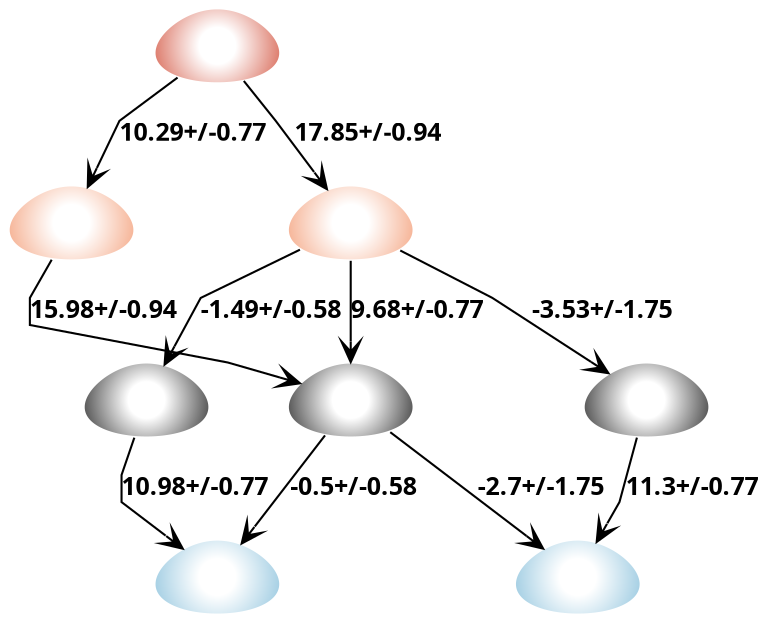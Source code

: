strict digraph G {
	graph [bb="0,0,417,291",
		fontname="sans bold",
		splines=polyline
	];
	node [label="\N"];
	subgraph subgraph_0 {
		graph [label="Neutral charge",
			style=""
		];
		SM01_micro005		 [charge=0,
			color="#ffffff:#333333",
			fontcolor=black,
			fontname="sans bold",
			fontsize=12,
			height=0.5,
			image="Images\Microstates\SM01_micro005.svg",
			label="",
			labelloc=b,
			penwidth=1,
			pos="174,103",
			shape=egg,
			style=radial,
			width=0.79843];
		SM01_micro006		 [charge=0,
			color="#ffffff:#333333",
			fontcolor=black,
			fontname="sans bold",
			fontsize=12,
			height=0.5,
			image="Images\Microstates\SM01_micro006.svg",
			label="",
			labelloc=b,
			penwidth=1,
			pos="70,103",
			shape=egg,
			style=radial,
			width=0.79843];
		SM01_micro008		 [charge=0,
			color="#ffffff:#333333",
			fontcolor=black,
			fontname="sans bold",
			fontsize=12,
			height=0.5,
			image="Images\Microstates\SM01_micro008.svg",
			label="",
			labelloc=b,
			penwidth=1,
			pos="354,103",
			shape=egg,
			style=radial,
			width=0.79843];
	}
	subgraph "subgraph_-1" {
		graph [label="-1 charge",
			style=""
		];
		SM01_micro004		 [charge=-1,
			color="#ffffff:#f4a582",
			fontcolor=black,
			fontname="sans bold",
			fontsize=12,
			height=0.5,
			image="Images\Microstates\SM01_micro004.svg",
			label="",
			labelloc=b,
			penwidth=1,
			pos="179,188",
			shape=egg,
			style=radial,
			width=0.79843];
		SM01_micro010		 [charge=-1,
			color="#ffffff:#f4a582",
			fontcolor=black,
			fontname="sans bold",
			fontsize=12,
			height=0.5,
			image="Images\Microstates\SM01_micro010.svg",
			label="",
			labelloc=b,
			penwidth=1,
			pos="29,188",
			shape=egg,
			style=radial,
			width=0.79843];
	}
	subgraph "subgraph_-2" {
		graph [label="-2 charge",
			style=""
		];
		SM01_micro002		 [charge=-2,
			color="#ffffff:#d6604d",
			fontcolor=black,
			fontname="sans bold",
			fontsize=12,
			height=0.5,
			image="Images\Microstates\SM01_micro002.svg",
			label="",
			labelloc=b,
			penwidth=1,
			pos="97,273",
			shape=egg,
			style=radial,
			width=0.79843];
	}
	subgraph subgraph_1 {
		graph [label="+1 charge",
			style=""
		];
		SM01_micro001		 [charge=1,
			color="#ffffff:#92c5de",
			fontcolor=black,
			fontname="sans bold",
			fontsize=12,
			height=0.5,
			image="Images\Microstates\SM01_micro001.svg",
			label="",
			labelloc=b,
			penwidth=1,
			pos="116,18",
			shape=egg,
			style=radial,
			width=0.79843];
		SM01_micro009		 [charge=1,
			color="#ffffff:#92c5de",
			fontcolor=black,
			fontname="sans bold",
			fontsize=12,
			height=0.5,
			image="Images\Microstates\SM01_micro009.svg",
			label="",
			labelloc=b,
			penwidth=1,
			pos="312,18",
			shape=egg,
			style=radial,
			width=0.79843];
	}
	SM01_micro005 -> SM01_micro001	 [SEM=0.58,
		arrowhead=vee,
		fontname="sans bold",
		fontsize=12,
		label="-0.5+/-0.58",
		lp="189.5,60.5",
		pKa=-0.5,
		pos="e,128.55,33.64 164.36,85.481 156.26,71.596 146,54 146,54 146,54 141.02,48.192 135.12,41.309",
		splines=polyline];
	SM01_micro005 -> SM01_micro009	 [SEM=1.75,
		arrowhead=vee,
		fontname="sans bold",
		fontsize=12,
		label="-2.7+/-1.75",
		lp="287.5,60.5",
		pKa=-2.7,
		pos="e,293.59,30.074 195.26,89.213 219.34,74.732 258.62,51.102 284.89,35.307",
		splines=polyline];
	SM01_micro006 -> SM01_micro001	 [SEM=0.77,
		arrowhead=vee,
		fontname="sans bold",
		fontsize=12,
		label="10.98+/-0.77",
		lp="105,60.5",
		pKa=10.98,
		pos="e,98.395,30.849 67.07,84.91 65.547,76.026 64,67 64,67 64,67 64,54 64,54 64,54 76.994,45.254 89.99,36.506",
		splines=polyline];
	SM01_micro008 -> SM01_micro009	 [SEM=0.77,
		arrowhead=vee,
		fontname="sans bold",
		fontsize=12,
		label="11.3+/-0.77",
		lp="379.5,60.5",
		pKa=11.3,
		pos="e,323.18,34.046 348.4,85.212 343.79,71.37 338,54 338,54 338,54 334.16,48.825 329.42,42.455",
		splines=polyline];
	SM01_micro002 -> SM01_micro004	 [SEM=0.94,
		arrowhead=vee,
		fontname="sans bold",
		fontsize=12,
		label="17.85+/-0.94",
		lp="183,230.5",
		pKa=17.85,
		pos="e,165.15,203.02 112.04,256.78 124.95,243.7 143.71,224.72 158.08,210.17",
		splines=polyline];
	SM01_micro002 -> SM01_micro010	 [SEM=0.77,
		arrowhead=vee,
		fontname="sans bold",
		fontsize=12,
		label="10.29+/-0.77",
		lp="90,230.5",
		pKa=10.29,
		pos="e,35.771,205.25 78.029,258.17 64.612,248.38 49,237 49,237 49,237 44.467,226.12 39.717,214.72",
		splines=polyline];
	SM01_micro004 -> SM01_micro005	 [SEM=0.77,
		arrowhead=vee,
		fontname="sans bold",
		fontsize=12,
		label="9.68+/-0.77",
		lp="213.5,145.5",
		pKa=9.68,
		pos="e,175.03,121.18 177.96,169.8 177.29,158.67 176.41,143.94 175.64,131.24",
		splines=polyline];
	SM01_micro004 -> SM01_micro006	 [SEM=0.58,
		arrowhead=vee,
		fontname="sans bold",
		fontsize=12,
		label="-1.49+/-0.58",
		lp="132,145.5",
		pKa=-1.49,
		pos="e,77.448,120.25 153.84,176.88 128.14,166.54 92,152 92,152 92,152 86.914,140.9 81.632,129.38",
		splines=polyline];
	SM01_micro004 -> SM01_micro008	 [SEM=1.75,
		arrowhead=vee,
		fontname="sans bold",
		fontsize=12,
		label="-3.53+/-1.75",
		lp="321,145.5",
		pKa=-3.53,
		pos="e,333.49,113.95 203.05,175.93 225.31,165.67 255,152 255,152 255,152 295.3,132.46 324.47,118.32",
		splines=polyline];
	SM01_micro010 -> SM01_micro005	 [SEM=0.94,
		arrowhead=vee,
		fontname="sans bold",
		fontsize=12,
		label="15.98+/-0.94",
		lp="41,145.5",
		pKa=15.98,
		pos="e,149.8,110.23 15.858,171.14 8.1846,161.88 0,152 0,152 0,152 0,139 0,139 0,139 108,121 108,121 108,121 123.75,116.94 139.86,112.79",
		splines=polyline];
}
